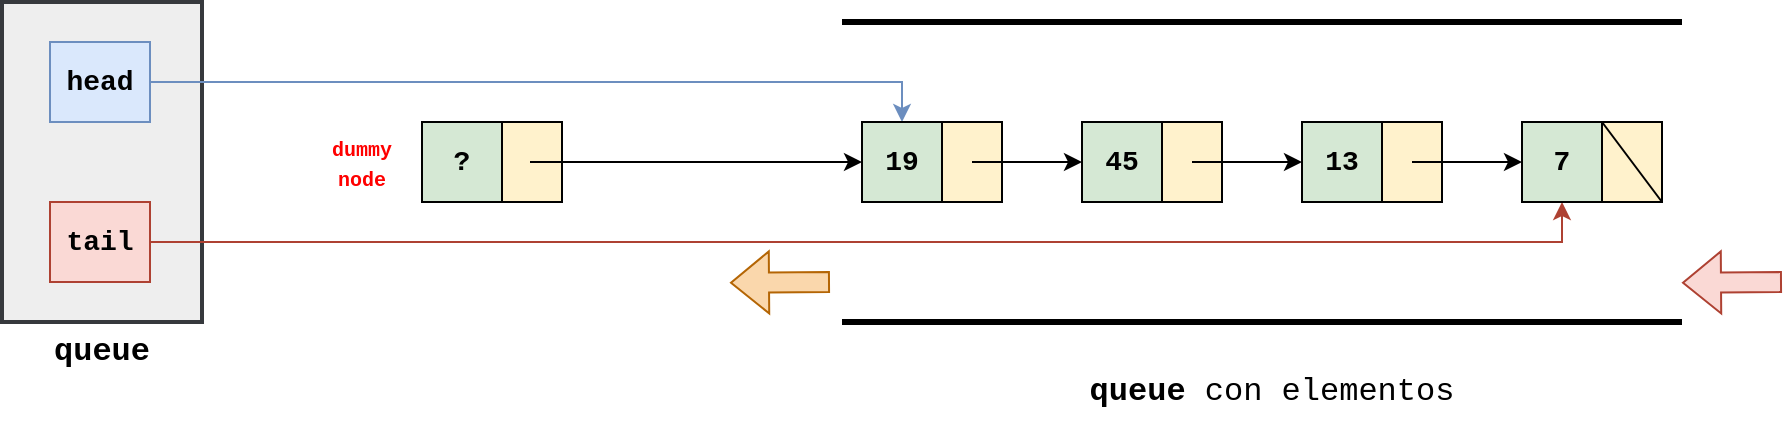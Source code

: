 <mxfile version="24.6.4" type="device">
  <diagram name="Página-1" id="jQoiph2c1nl-3ZJ2nl2n">
    <mxGraphModel dx="733" dy="443" grid="1" gridSize="10" guides="1" tooltips="1" connect="1" arrows="1" fold="1" page="1" pageScale="1" pageWidth="827" pageHeight="1169" math="0" shadow="0">
      <root>
        <mxCell id="0" />
        <mxCell id="1" parent="0" />
        <mxCell id="DvdFpIc3kAiTPLH7OsFK-3" value="" style="rounded=0;whiteSpace=wrap;html=1;fillColor=#eeeeee;strokeColor=#36393D;strokeWidth=2;" parent="1" vertex="1">
          <mxGeometry x="50" y="310" width="100" height="160" as="geometry" />
        </mxCell>
        <mxCell id="DvdFpIc3kAiTPLH7OsFK-4" value="&lt;font style=&quot;font-size: 14px;&quot; face=&quot;Courier New&quot;&gt;&lt;b&gt;head&lt;/b&gt;&lt;/font&gt;" style="rounded=0;whiteSpace=wrap;html=1;fillColor=#dae8fc;strokeColor=#6C8EBF;" parent="1" vertex="1">
          <mxGeometry x="74" y="330" width="50" height="40" as="geometry" />
        </mxCell>
        <mxCell id="DvdFpIc3kAiTPLH7OsFK-5" value="" style="endArrow=classic;html=1;rounded=0;exitX=1;exitY=0.5;exitDx=0;exitDy=0;strokeColor=#6C8EBF;entryX=0.5;entryY=0;entryDx=0;entryDy=0;" parent="1" source="DvdFpIc3kAiTPLH7OsFK-4" target="AvE5WQw8Jb_-of-wMx07-4" edge="1">
          <mxGeometry width="50" height="50" relative="1" as="geometry">
            <mxPoint x="270" y="480" as="sourcePoint" />
            <mxPoint x="180" y="360" as="targetPoint" />
            <Array as="points">
              <mxPoint x="500" y="350" />
            </Array>
          </mxGeometry>
        </mxCell>
        <mxCell id="DvdFpIc3kAiTPLH7OsFK-6" value="&lt;font style=&quot;font-size: 16px;&quot; face=&quot;Courier New&quot;&gt;&lt;b&gt;queue&lt;/b&gt;&lt;/font&gt;" style="text;html=1;align=center;verticalAlign=middle;whiteSpace=wrap;rounded=0;" parent="1" vertex="1">
          <mxGeometry x="70" y="470" width="60" height="30" as="geometry" />
        </mxCell>
        <mxCell id="DvdFpIc3kAiTPLH7OsFK-7" value="&lt;font style=&quot;font-size: 14px;&quot; face=&quot;Courier New&quot;&gt;&lt;b&gt;tail&lt;/b&gt;&lt;/font&gt;" style="rounded=0;whiteSpace=wrap;html=1;fillColor=#fad9d5;strokeColor=#ae4132;" parent="1" vertex="1">
          <mxGeometry x="74" y="410" width="50" height="40" as="geometry" />
        </mxCell>
        <mxCell id="DvdFpIc3kAiTPLH7OsFK-8" value="" style="endArrow=classic;html=1;rounded=0;exitX=1;exitY=0.5;exitDx=0;exitDy=0;strokeColor=#AE4132;entryX=0.5;entryY=1;entryDx=0;entryDy=0;" parent="1" source="DvdFpIc3kAiTPLH7OsFK-7" target="AvE5WQw8Jb_-of-wMx07-13" edge="1">
          <mxGeometry width="50" height="50" relative="1" as="geometry">
            <mxPoint x="270" y="537" as="sourcePoint" />
            <mxPoint x="610" y="420" as="targetPoint" />
            <Array as="points">
              <mxPoint x="830" y="430" />
            </Array>
          </mxGeometry>
        </mxCell>
        <mxCell id="DvdFpIc3kAiTPLH7OsFK-10" value="" style="endArrow=none;html=1;rounded=0;exitX=1;exitY=1;exitDx=0;exitDy=0;entryX=0;entryY=0;entryDx=0;entryDy=0;" parent="1" source="vKHlf7crhxHV-lQtjQDH-2" target="vKHlf7crhxHV-lQtjQDH-2" edge="1">
          <mxGeometry width="50" height="50" relative="1" as="geometry">
            <mxPoint x="230" y="427" as="sourcePoint" />
            <mxPoint x="280" y="377" as="targetPoint" />
          </mxGeometry>
        </mxCell>
        <mxCell id="vKHlf7crhxHV-lQtjQDH-1" value="&lt;font face=&quot;Courier New&quot;&gt;&lt;span style=&quot;font-size: 14px;&quot;&gt;&lt;b&gt;?&lt;/b&gt;&lt;/span&gt;&lt;/font&gt;" style="rounded=0;whiteSpace=wrap;html=1;fillColor=#d5e8d4;strokeColor=#000000;" parent="1" vertex="1">
          <mxGeometry x="260" y="370" width="40" height="40" as="geometry" />
        </mxCell>
        <mxCell id="vKHlf7crhxHV-lQtjQDH-2" value="" style="rounded=0;whiteSpace=wrap;html=1;fillColor=#fff2cc;strokeColor=#000000;" parent="1" vertex="1">
          <mxGeometry x="300" y="370" width="30" height="40" as="geometry" />
        </mxCell>
        <mxCell id="vKHlf7crhxHV-lQtjQDH-5" value="&lt;font color=&quot;#ff0000&quot; style=&quot;font-size: 10px;&quot; face=&quot;Courier New&quot;&gt;&lt;b&gt;dummy node&lt;/b&gt;&lt;/font&gt;" style="text;html=1;align=center;verticalAlign=middle;whiteSpace=wrap;rounded=0;" parent="1" vertex="1">
          <mxGeometry x="210" y="375" width="40" height="30" as="geometry" />
        </mxCell>
        <mxCell id="AvE5WQw8Jb_-of-wMx07-1" value="" style="endArrow=none;html=1;rounded=0;strokeWidth=3;" edge="1" parent="1">
          <mxGeometry width="50" height="50" relative="1" as="geometry">
            <mxPoint x="470" y="320" as="sourcePoint" />
            <mxPoint x="890" y="320" as="targetPoint" />
          </mxGeometry>
        </mxCell>
        <mxCell id="AvE5WQw8Jb_-of-wMx07-2" value="" style="endArrow=none;html=1;rounded=0;strokeWidth=3;" edge="1" parent="1">
          <mxGeometry width="50" height="50" relative="1" as="geometry">
            <mxPoint x="470" y="470" as="sourcePoint" />
            <mxPoint x="890" y="470" as="targetPoint" />
          </mxGeometry>
        </mxCell>
        <mxCell id="AvE5WQw8Jb_-of-wMx07-3" value="&lt;font style=&quot;font-size: 16px;&quot; face=&quot;Courier New&quot;&gt;&lt;b&gt;queue &lt;/b&gt;con elementos&lt;/font&gt;" style="text;html=1;align=center;verticalAlign=middle;whiteSpace=wrap;rounded=0;" vertex="1" parent="1">
          <mxGeometry x="580" y="490" width="210" height="30" as="geometry" />
        </mxCell>
        <mxCell id="AvE5WQw8Jb_-of-wMx07-4" value="&lt;font face=&quot;Courier New&quot;&gt;&lt;span style=&quot;font-size: 14px;&quot;&gt;&lt;b&gt;19&lt;/b&gt;&lt;/span&gt;&lt;/font&gt;" style="rounded=0;whiteSpace=wrap;html=1;fillColor=#d5e8d4;strokeColor=#000000;" vertex="1" parent="1">
          <mxGeometry x="480" y="370" width="40" height="40" as="geometry" />
        </mxCell>
        <mxCell id="AvE5WQw8Jb_-of-wMx07-5" value="" style="rounded=0;whiteSpace=wrap;html=1;fillColor=#fff2cc;strokeColor=#000000;" vertex="1" parent="1">
          <mxGeometry x="520" y="370" width="30" height="40" as="geometry" />
        </mxCell>
        <mxCell id="AvE5WQw8Jb_-of-wMx07-6" value="" style="endArrow=classic;html=1;rounded=0;" edge="1" parent="1">
          <mxGeometry width="50" height="50" relative="1" as="geometry">
            <mxPoint x="535" y="390" as="sourcePoint" />
            <mxPoint x="590" y="390" as="targetPoint" />
          </mxGeometry>
        </mxCell>
        <mxCell id="AvE5WQw8Jb_-of-wMx07-7" value="&lt;font face=&quot;Courier New&quot;&gt;&lt;span style=&quot;font-size: 14px;&quot;&gt;&lt;b&gt;45&lt;/b&gt;&lt;/span&gt;&lt;/font&gt;" style="rounded=0;whiteSpace=wrap;html=1;fillColor=#d5e8d4;strokeColor=#000000;" vertex="1" parent="1">
          <mxGeometry x="590" y="370" width="40" height="40" as="geometry" />
        </mxCell>
        <mxCell id="AvE5WQw8Jb_-of-wMx07-8" value="" style="rounded=0;whiteSpace=wrap;html=1;fillColor=#fff2cc;strokeColor=#000000;" vertex="1" parent="1">
          <mxGeometry x="630" y="370" width="30" height="40" as="geometry" />
        </mxCell>
        <mxCell id="AvE5WQw8Jb_-of-wMx07-9" value="" style="endArrow=classic;html=1;rounded=0;" edge="1" parent="1">
          <mxGeometry width="50" height="50" relative="1" as="geometry">
            <mxPoint x="645" y="390" as="sourcePoint" />
            <mxPoint x="700" y="390" as="targetPoint" />
          </mxGeometry>
        </mxCell>
        <mxCell id="AvE5WQw8Jb_-of-wMx07-10" value="&lt;font face=&quot;Courier New&quot;&gt;&lt;span style=&quot;font-size: 14px;&quot;&gt;&lt;b&gt;13&lt;/b&gt;&lt;/span&gt;&lt;/font&gt;" style="rounded=0;whiteSpace=wrap;html=1;fillColor=#d5e8d4;strokeColor=#000000;" vertex="1" parent="1">
          <mxGeometry x="700" y="370" width="40" height="40" as="geometry" />
        </mxCell>
        <mxCell id="AvE5WQw8Jb_-of-wMx07-11" value="" style="rounded=0;whiteSpace=wrap;html=1;fillColor=#fff2cc;strokeColor=#000000;" vertex="1" parent="1">
          <mxGeometry x="740" y="370" width="30" height="40" as="geometry" />
        </mxCell>
        <mxCell id="AvE5WQw8Jb_-of-wMx07-12" value="" style="endArrow=classic;html=1;rounded=0;" edge="1" parent="1">
          <mxGeometry width="50" height="50" relative="1" as="geometry">
            <mxPoint x="755" y="390" as="sourcePoint" />
            <mxPoint x="810" y="390" as="targetPoint" />
          </mxGeometry>
        </mxCell>
        <mxCell id="AvE5WQw8Jb_-of-wMx07-13" value="&lt;font face=&quot;Courier New&quot;&gt;&lt;span style=&quot;font-size: 14px;&quot;&gt;&lt;b&gt;7&lt;/b&gt;&lt;/span&gt;&lt;/font&gt;" style="rounded=0;whiteSpace=wrap;html=1;fillColor=#d5e8d4;strokeColor=#000000;" vertex="1" parent="1">
          <mxGeometry x="810" y="370" width="40" height="40" as="geometry" />
        </mxCell>
        <mxCell id="AvE5WQw8Jb_-of-wMx07-14" value="" style="rounded=0;whiteSpace=wrap;html=1;fillColor=#fff2cc;strokeColor=#000000;" vertex="1" parent="1">
          <mxGeometry x="850" y="370" width="30" height="40" as="geometry" />
        </mxCell>
        <mxCell id="AvE5WQw8Jb_-of-wMx07-15" value="" style="endArrow=none;html=1;rounded=0;exitX=1;exitY=1;exitDx=0;exitDy=0;entryX=0;entryY=0;entryDx=0;entryDy=0;exitPerimeter=0;" edge="1" parent="1" source="AvE5WQw8Jb_-of-wMx07-14" target="AvE5WQw8Jb_-of-wMx07-14">
          <mxGeometry width="50" height="50" relative="1" as="geometry">
            <mxPoint x="530" y="550" as="sourcePoint" />
            <mxPoint x="580" y="500" as="targetPoint" />
          </mxGeometry>
        </mxCell>
        <mxCell id="AvE5WQw8Jb_-of-wMx07-17" value="" style="shape=flexArrow;endArrow=classic;html=1;rounded=0;fillColor=#fad9d5;strokeColor=#ae4132;" edge="1" parent="1">
          <mxGeometry width="50" height="50" relative="1" as="geometry">
            <mxPoint x="940" y="450.0" as="sourcePoint" />
            <mxPoint x="890" y="450.34" as="targetPoint" />
          </mxGeometry>
        </mxCell>
        <mxCell id="AvE5WQw8Jb_-of-wMx07-18" value="" style="endArrow=classic;html=1;rounded=0;entryX=0;entryY=0.5;entryDx=0;entryDy=0;" edge="1" parent="1" target="AvE5WQw8Jb_-of-wMx07-4">
          <mxGeometry width="50" height="50" relative="1" as="geometry">
            <mxPoint x="314" y="390" as="sourcePoint" />
            <mxPoint x="600" y="400" as="targetPoint" />
          </mxGeometry>
        </mxCell>
        <mxCell id="AvE5WQw8Jb_-of-wMx07-21" value="" style="shape=flexArrow;endArrow=classic;html=1;rounded=0;fillColor=#fad7ac;strokeColor=#b46504;" edge="1" parent="1">
          <mxGeometry width="50" height="50" relative="1" as="geometry">
            <mxPoint x="464" y="450.0" as="sourcePoint" />
            <mxPoint x="414" y="450.34" as="targetPoint" />
          </mxGeometry>
        </mxCell>
      </root>
    </mxGraphModel>
  </diagram>
</mxfile>
